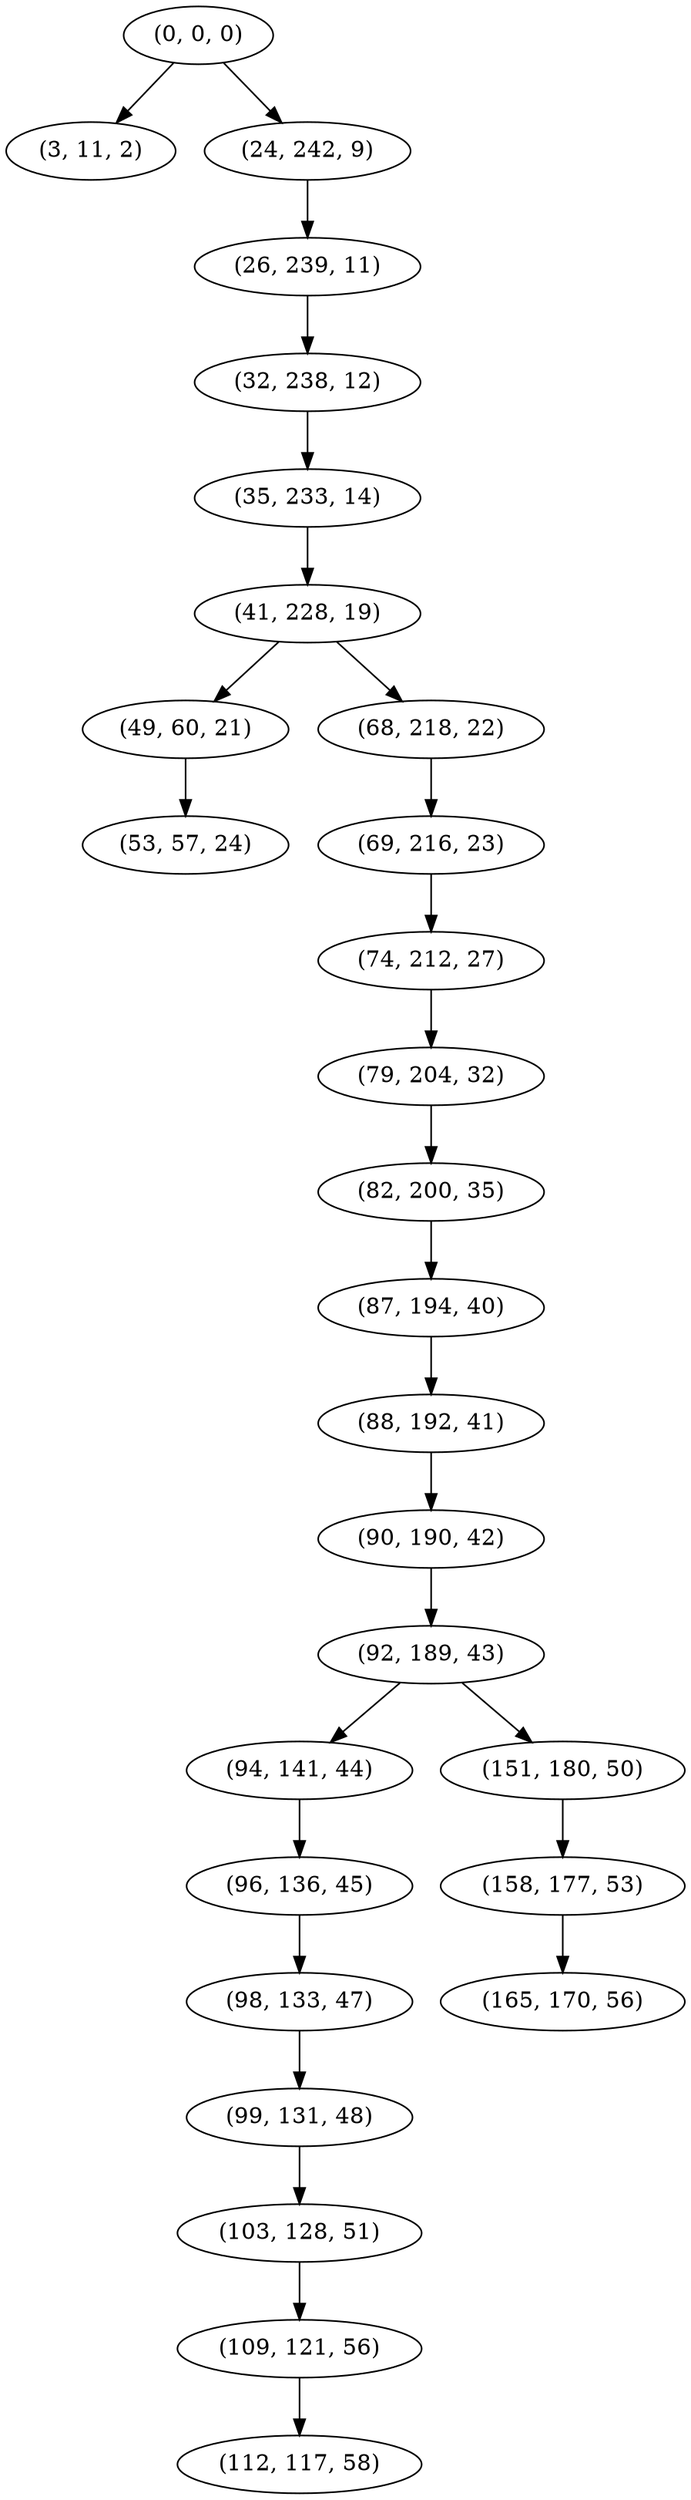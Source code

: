 digraph tree {
    "(0, 0, 0)";
    "(3, 11, 2)";
    "(24, 242, 9)";
    "(26, 239, 11)";
    "(32, 238, 12)";
    "(35, 233, 14)";
    "(41, 228, 19)";
    "(49, 60, 21)";
    "(53, 57, 24)";
    "(68, 218, 22)";
    "(69, 216, 23)";
    "(74, 212, 27)";
    "(79, 204, 32)";
    "(82, 200, 35)";
    "(87, 194, 40)";
    "(88, 192, 41)";
    "(90, 190, 42)";
    "(92, 189, 43)";
    "(94, 141, 44)";
    "(96, 136, 45)";
    "(98, 133, 47)";
    "(99, 131, 48)";
    "(103, 128, 51)";
    "(109, 121, 56)";
    "(112, 117, 58)";
    "(151, 180, 50)";
    "(158, 177, 53)";
    "(165, 170, 56)";
    "(0, 0, 0)" -> "(3, 11, 2)";
    "(0, 0, 0)" -> "(24, 242, 9)";
    "(24, 242, 9)" -> "(26, 239, 11)";
    "(26, 239, 11)" -> "(32, 238, 12)";
    "(32, 238, 12)" -> "(35, 233, 14)";
    "(35, 233, 14)" -> "(41, 228, 19)";
    "(41, 228, 19)" -> "(49, 60, 21)";
    "(41, 228, 19)" -> "(68, 218, 22)";
    "(49, 60, 21)" -> "(53, 57, 24)";
    "(68, 218, 22)" -> "(69, 216, 23)";
    "(69, 216, 23)" -> "(74, 212, 27)";
    "(74, 212, 27)" -> "(79, 204, 32)";
    "(79, 204, 32)" -> "(82, 200, 35)";
    "(82, 200, 35)" -> "(87, 194, 40)";
    "(87, 194, 40)" -> "(88, 192, 41)";
    "(88, 192, 41)" -> "(90, 190, 42)";
    "(90, 190, 42)" -> "(92, 189, 43)";
    "(92, 189, 43)" -> "(94, 141, 44)";
    "(92, 189, 43)" -> "(151, 180, 50)";
    "(94, 141, 44)" -> "(96, 136, 45)";
    "(96, 136, 45)" -> "(98, 133, 47)";
    "(98, 133, 47)" -> "(99, 131, 48)";
    "(99, 131, 48)" -> "(103, 128, 51)";
    "(103, 128, 51)" -> "(109, 121, 56)";
    "(109, 121, 56)" -> "(112, 117, 58)";
    "(151, 180, 50)" -> "(158, 177, 53)";
    "(158, 177, 53)" -> "(165, 170, 56)";
}
